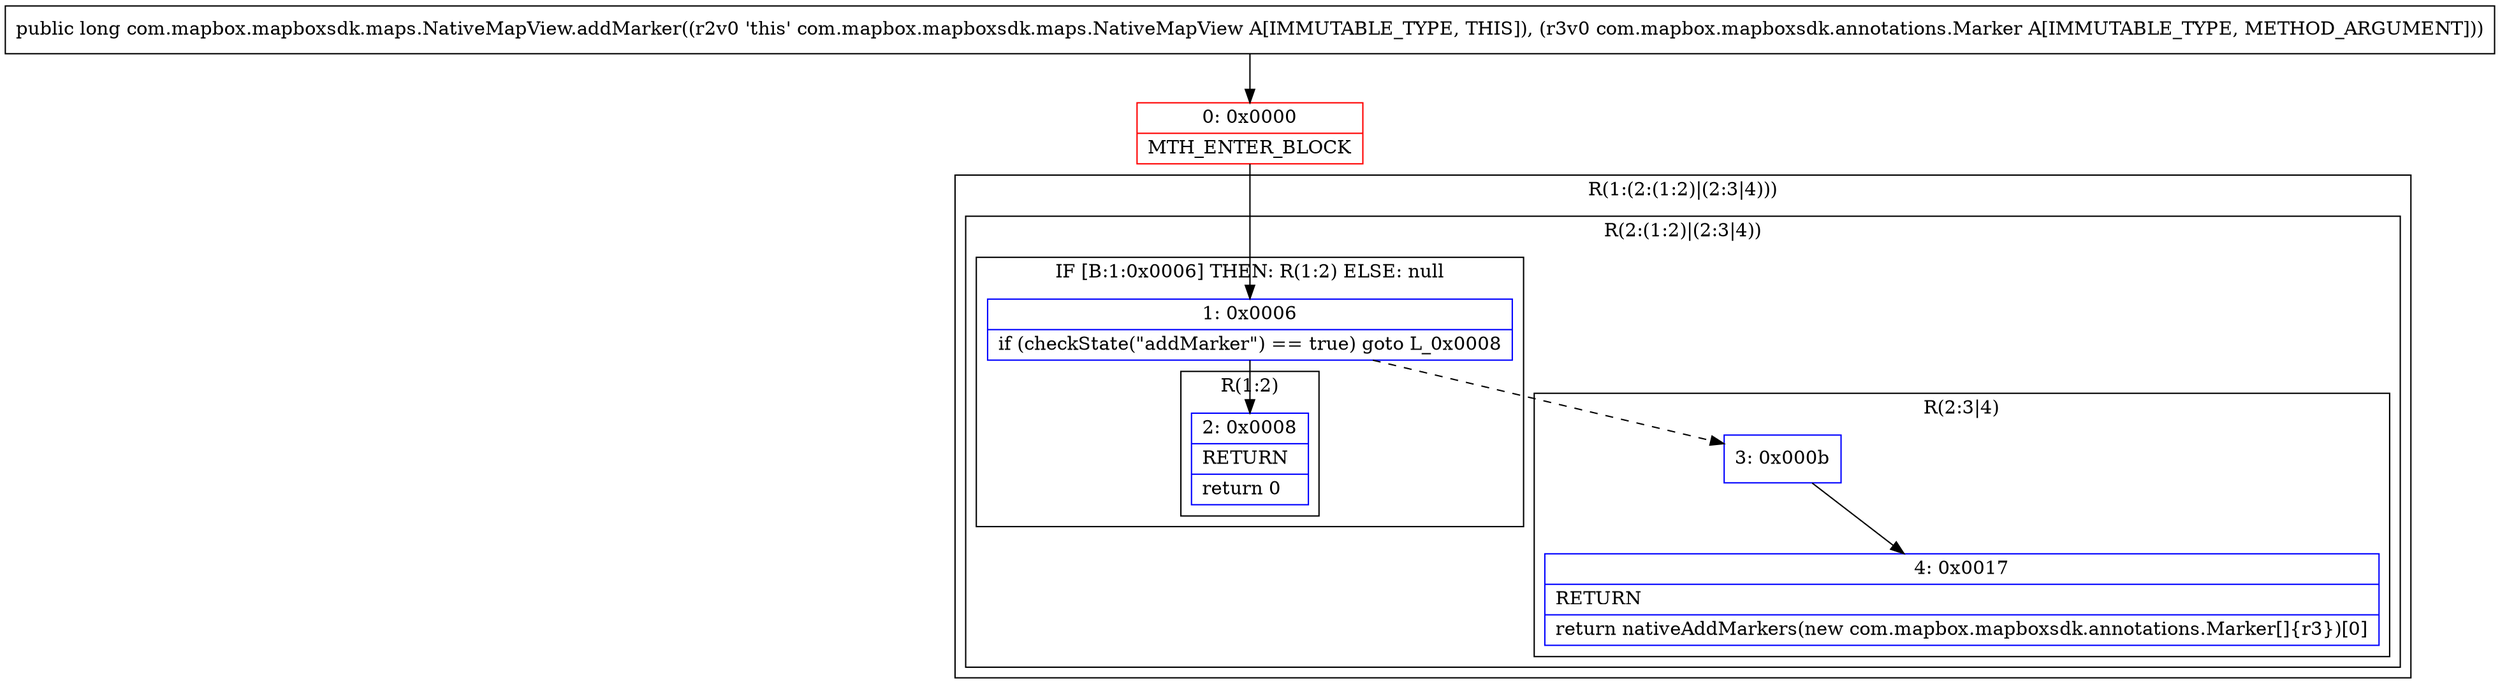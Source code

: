 digraph "CFG forcom.mapbox.mapboxsdk.maps.NativeMapView.addMarker(Lcom\/mapbox\/mapboxsdk\/annotations\/Marker;)J" {
subgraph cluster_Region_1944571301 {
label = "R(1:(2:(1:2)|(2:3|4)))";
node [shape=record,color=blue];
subgraph cluster_Region_433431441 {
label = "R(2:(1:2)|(2:3|4))";
node [shape=record,color=blue];
subgraph cluster_IfRegion_1469175271 {
label = "IF [B:1:0x0006] THEN: R(1:2) ELSE: null";
node [shape=record,color=blue];
Node_1 [shape=record,label="{1\:\ 0x0006|if (checkState(\"addMarker\") == true) goto L_0x0008\l}"];
subgraph cluster_Region_614922528 {
label = "R(1:2)";
node [shape=record,color=blue];
Node_2 [shape=record,label="{2\:\ 0x0008|RETURN\l|return 0\l}"];
}
}
subgraph cluster_Region_1768002292 {
label = "R(2:3|4)";
node [shape=record,color=blue];
Node_3 [shape=record,label="{3\:\ 0x000b}"];
Node_4 [shape=record,label="{4\:\ 0x0017|RETURN\l|return nativeAddMarkers(new com.mapbox.mapboxsdk.annotations.Marker[]\{r3\})[0]\l}"];
}
}
}
Node_0 [shape=record,color=red,label="{0\:\ 0x0000|MTH_ENTER_BLOCK\l}"];
MethodNode[shape=record,label="{public long com.mapbox.mapboxsdk.maps.NativeMapView.addMarker((r2v0 'this' com.mapbox.mapboxsdk.maps.NativeMapView A[IMMUTABLE_TYPE, THIS]), (r3v0 com.mapbox.mapboxsdk.annotations.Marker A[IMMUTABLE_TYPE, METHOD_ARGUMENT])) }"];
MethodNode -> Node_0;
Node_1 -> Node_2;
Node_1 -> Node_3[style=dashed];
Node_3 -> Node_4;
Node_0 -> Node_1;
}

